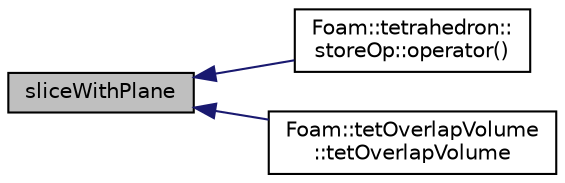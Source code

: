 digraph "sliceWithPlane"
{
  bgcolor="transparent";
  edge [fontname="Helvetica",fontsize="10",labelfontname="Helvetica",labelfontsize="10"];
  node [fontname="Helvetica",fontsize="10",shape=record];
  rankdir="LR";
  Node1 [label="sliceWithPlane",height=0.2,width=0.4,color="black", fillcolor="grey75", style="filled", fontcolor="black"];
  Node1 -> Node2 [dir="back",color="midnightblue",fontsize="10",style="solid",fontname="Helvetica"];
  Node2 [label="Foam::tetrahedron::\lstoreOp::operator()",height=0.2,width=0.4,color="black",URL="$a02525.html#a1983d18f6e6e7de5141bea5b0d6716c4"];
  Node1 -> Node3 [dir="back",color="midnightblue",fontsize="10",style="solid",fontname="Helvetica"];
  Node3 [label="Foam::tetOverlapVolume\l::tetOverlapVolume",height=0.2,width=0.4,color="black",URL="$a02648.html#ae2687708d7bad92c040a9d6dd6a61f09",tooltip="Null constructor. "];
}
